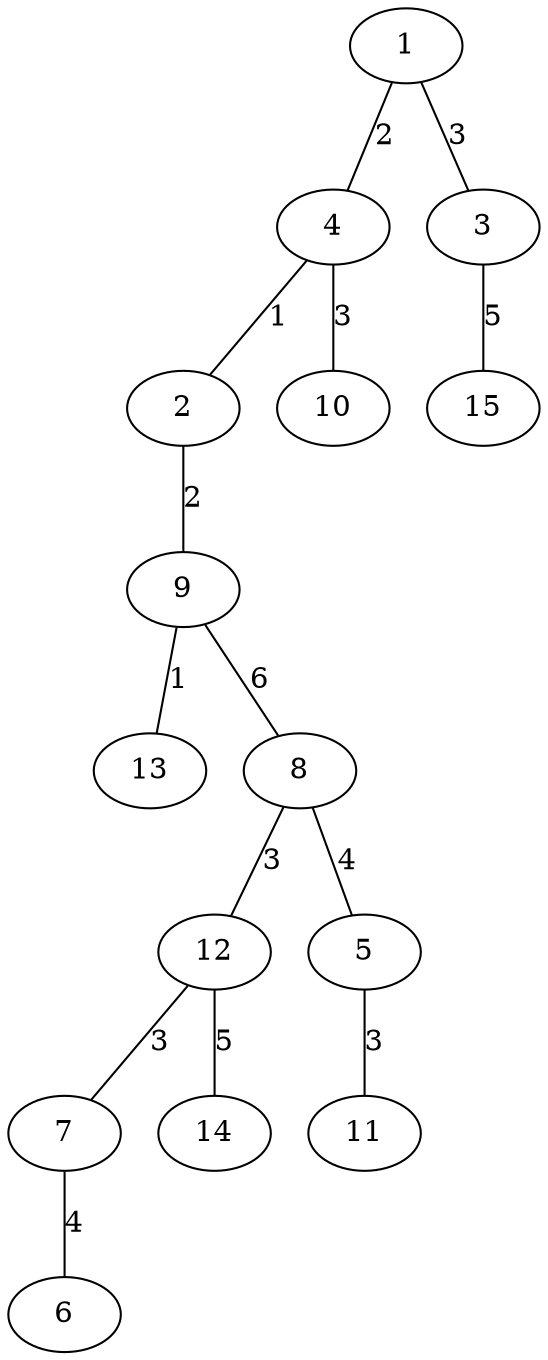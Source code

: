 graph graphname {
1--4[label="2"]
4--2[label="1"]
2--9[label="2"]
9--13[label="1"]
1--3[label="3"]
4--10[label="3"]
3--15[label="5"]
9--8[label="6"]
8--12[label="3"]
12--7[label="3"]
8--5[label="4"]
5--11[label="3"]
7--6[label="4"]
12--14[label="5"]
}
